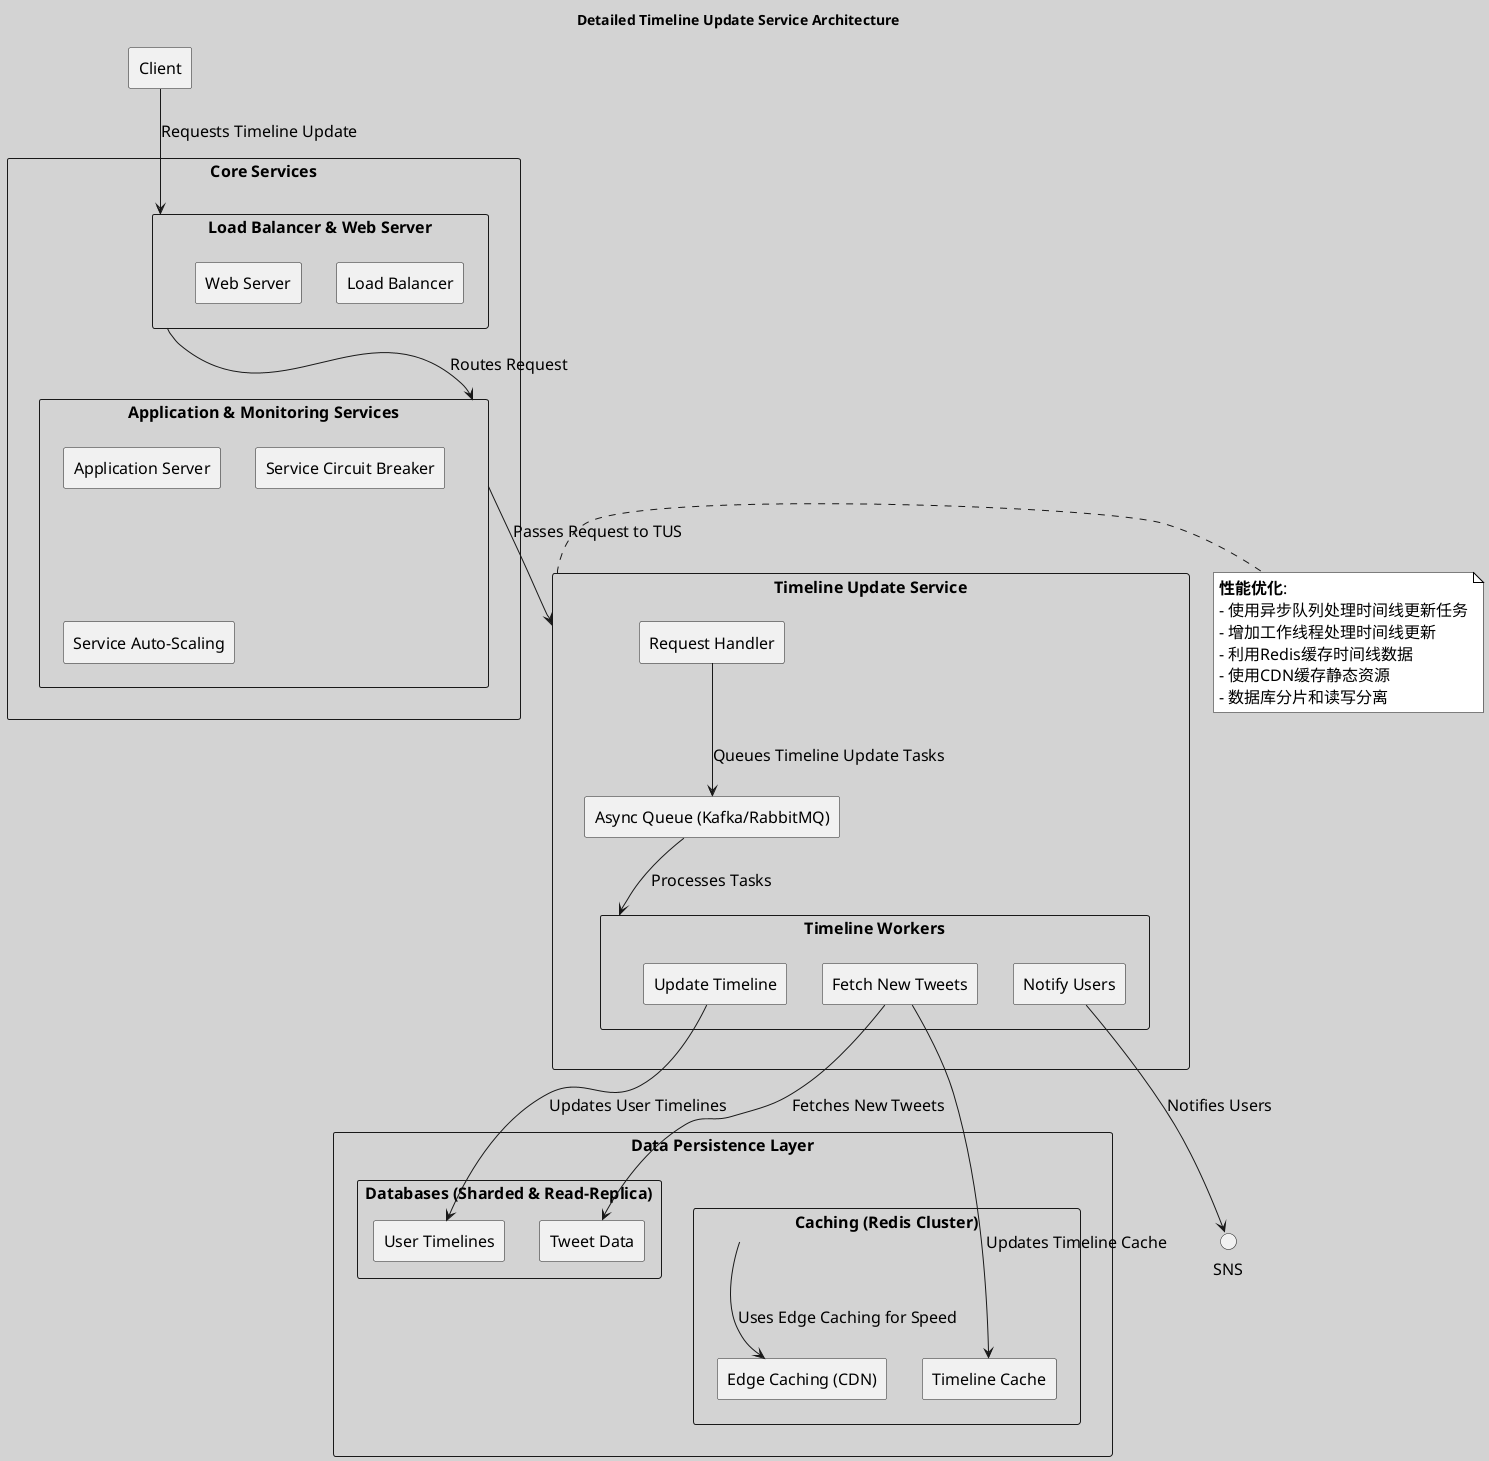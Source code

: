 @startuml

skinparam backgroundColor #D3D3D3
skinparam defaultFontName "Arial"
skinparam defaultFontSize 16
skinparam note {
  BackgroundColor #FFFFFF
  BorderColor #000000
  FontSize 16
  FontName "Arial"
}

title Detailed Timeline Update Service Architecture

rectangle "Client" as Client

rectangle "Core Services" as Core {
    rectangle "Load Balancer & Web Server" as LBWS {
        rectangle "Load Balancer" as LB
        rectangle "Web Server" as WS
    }
    rectangle "Application & Monitoring Services" as AMS {
        rectangle "Application Server" as AS
        rectangle "Service Circuit Breaker" as SCB
        rectangle "Service Auto-Scaling" as SAS
    }
}

rectangle "Timeline Update Service" as TUS {
    rectangle "Request Handler" as RH
    rectangle "Async Queue (Kafka/RabbitMQ)" as AQ
    rectangle "Timeline Workers" as TW {
        rectangle "Fetch New Tweets" as FNT
        rectangle "Update Timeline" as UT
        rectangle "Notify Users" as NU
    }
}

rectangle "Data Persistence Layer" as DPS {
    rectangle "Caching (Redis Cluster)" as Cache {
        rectangle "Timeline Cache" as TC
        rectangle "Edge Caching (CDN)" as EC
    }
    rectangle "Databases (Sharded & Read-Replica)" as DB {
        rectangle "User Timelines" as UTDB
        rectangle "Tweet Data" as TD
    }
}

Client -down-> LBWS : Requests Timeline Update
LBWS -down-> AMS : Routes Request
AMS -down-> TUS : Passes Request to TUS
RH -down-> AQ : Queues Timeline Update Tasks
AQ -down-> TW : Processes Tasks
FNT -down-> TD : Fetches New Tweets
FNT -down-> TC : Updates Timeline Cache
UT -down-> UTDB : Updates User Timelines
NU -down-> SNS : Notifies Users
Cache -down-> EC : Uses Edge Caching for Speed

note right of TUS
  **性能优化**:
  - 使用异步队列处理时间线更新任务
  - 增加工作线程处理时间线更新
  - 利用Redis缓存时间线数据
  - 使用CDN缓存静态资源
  - 数据库分片和读写分离
end note

@enduml
